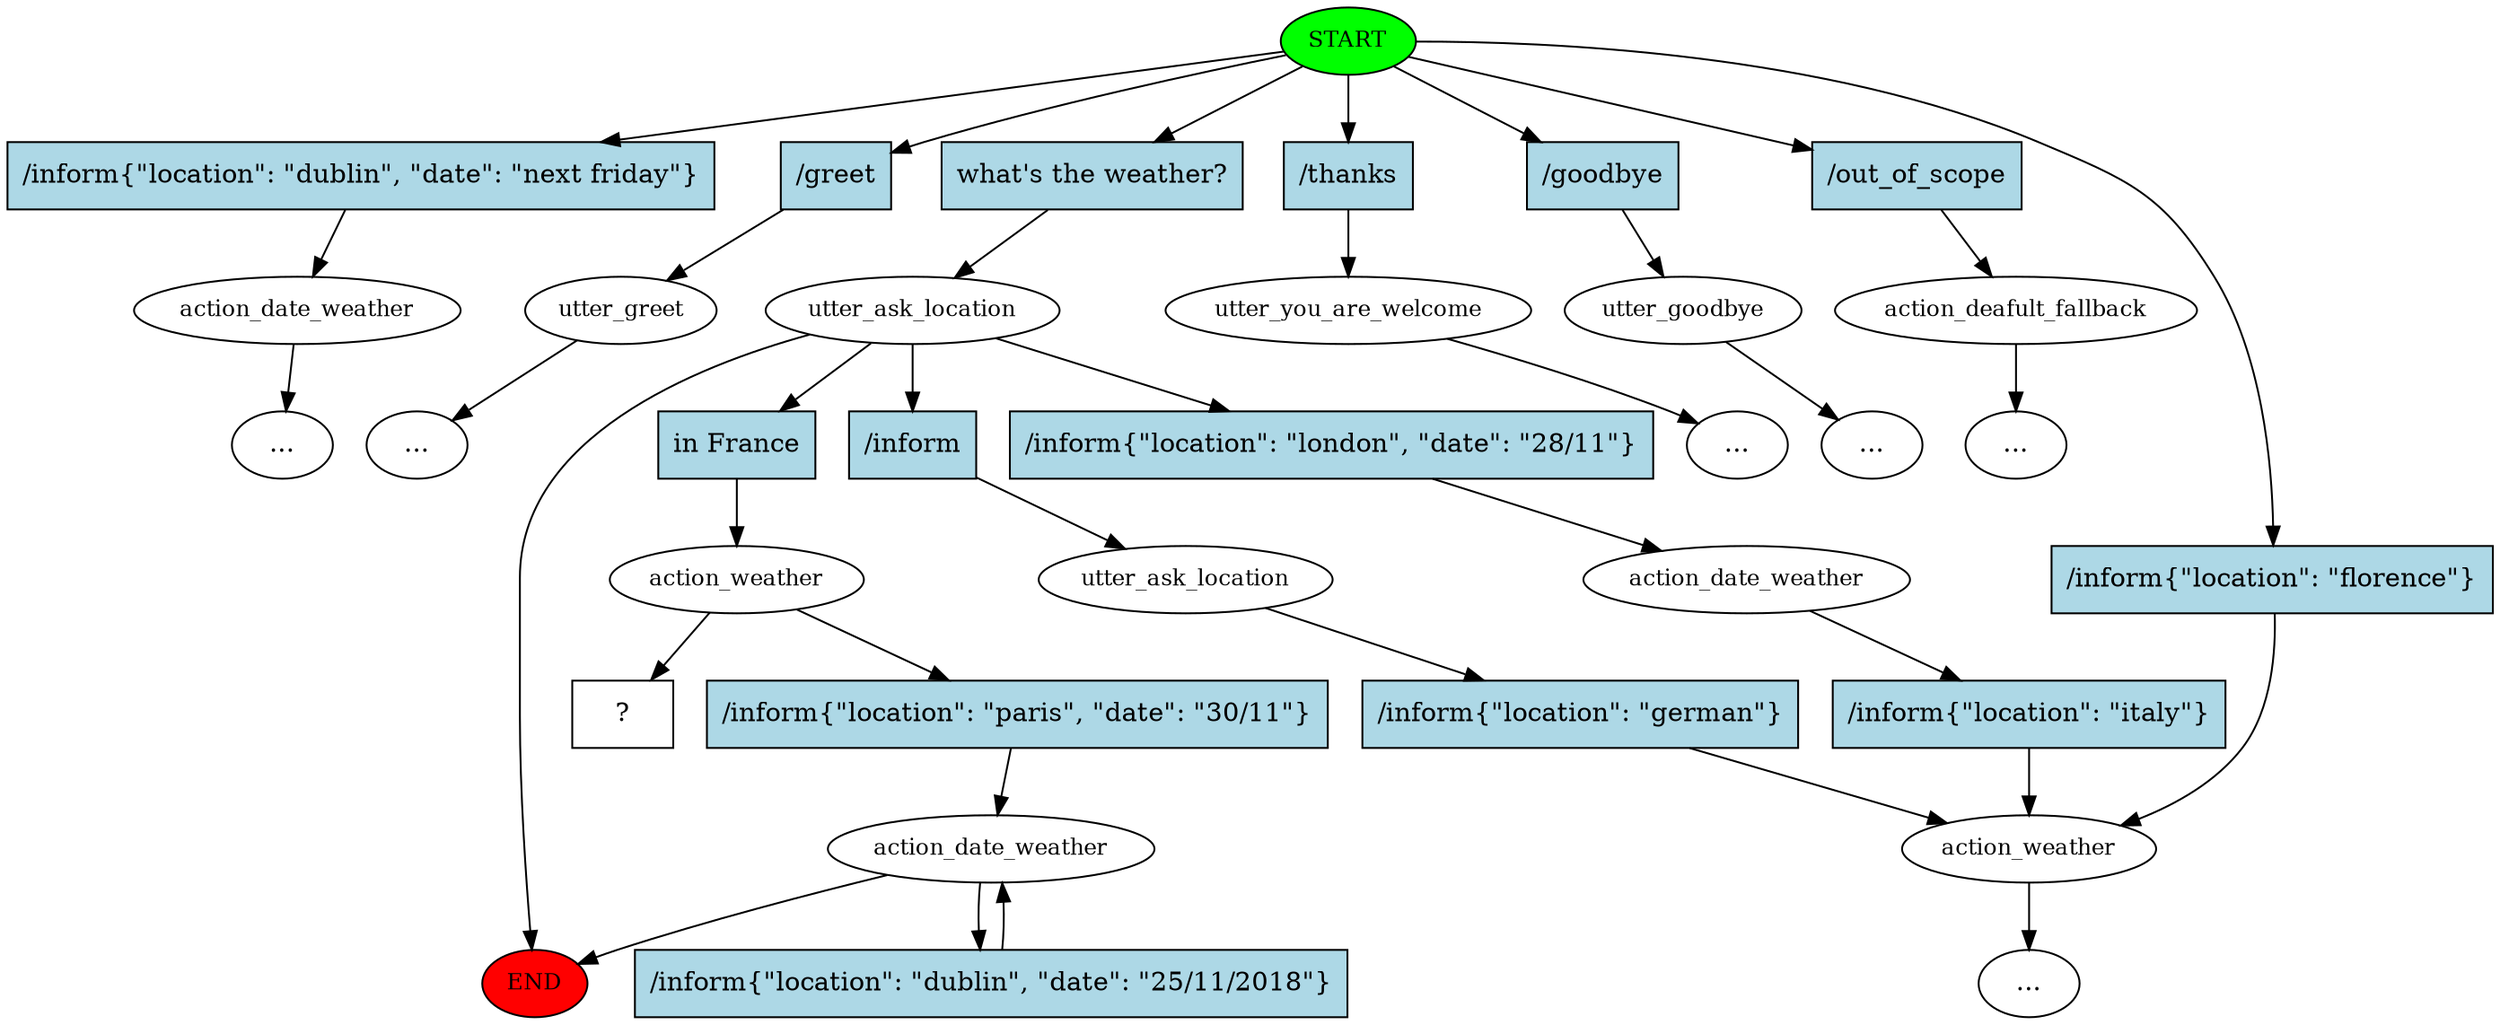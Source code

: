 digraph  {
0 [label=START, fillcolor=green, style=filled, fontsize=12, class="start active"];
"-1" [label=END, fillcolor=red, style=filled, fontsize=12, class=end];
1 [label=action_date_weather, fontsize=12, class=""];
2 [label=utter_greet, fontsize=12, class=""];
3 [label=utter_ask_location, fontsize=12, class=active];
4 [label=action_weather, fontsize=12, class=active];
5 [label=action_date_weather, fontsize=12, class=""];
6 [label=utter_you_are_welcome, fontsize=12, class=""];
"-5" [label="...", class=ellipsis];
7 [label=utter_goodbye, fontsize=12, class=""];
"-6" [label="...", class=ellipsis];
13 [label=action_deafult_fallback, fontsize=12, class=""];
"-8" [label="...", class=ellipsis];
15 [label=utter_ask_location, fontsize=12, class=""];
16 [label=action_weather, fontsize=12, class=""];
"-10" [label="...", class=ellipsis];
"-13" [label="...", class=ellipsis];
23 [label=action_date_weather, fontsize=12, class=""];
"-14" [label="...", class=ellipsis];
27 [label="  ?  ", shape=rect, class="intent dashed active"];
28 [label="/inform{\"location\": \"dublin\", \"date\": \"next friday\"}", shape=rect, style=filled, fillcolor=lightblue, class=intent];
29 [label="/greet", shape=rect, style=filled, fillcolor=lightblue, class=intent];
30 [label="what's the weather?", shape=rect, style=filled, fillcolor=lightblue, class="intent active"];
31 [label="/thanks", shape=rect, style=filled, fillcolor=lightblue, class=intent];
32 [label="/goodbye", shape=rect, style=filled, fillcolor=lightblue, class=intent];
33 [label="/out_of_scope", shape=rect, style=filled, fillcolor=lightblue, class=intent];
34 [label="/inform{\"location\": \"florence\"}", shape=rect, style=filled, fillcolor=lightblue, class=intent];
35 [label="in France", shape=rect, style=filled, fillcolor=lightblue, class="intent active"];
36 [label="/inform", shape=rect, style=filled, fillcolor=lightblue, class=intent];
37 [label="/inform{\"location\": \"london\", \"date\": \"28/11\"}", shape=rect, style=filled, fillcolor=lightblue, class=intent];
38 [label="/inform{\"location\": \"paris\", \"date\": \"30/11\"}", shape=rect, style=filled, fillcolor=lightblue, class=intent];
39 [label="/inform{\"location\": \"dublin\", \"date\": \"25/11/2018\"}", shape=rect, style=filled, fillcolor=lightblue, class=intent];
40 [label="/inform{\"location\": \"german\"}", shape=rect, style=filled, fillcolor=lightblue, class=intent];
41 [label="/inform{\"location\": \"italy\"}", shape=rect, style=filled, fillcolor=lightblue, class=intent];
0 -> 28  [key=0, class=""];
0 -> 29  [key=0, class=""];
0 -> 30  [key=0, class=active];
0 -> 31  [key=0, class=""];
0 -> 32  [key=0, class=""];
0 -> 33  [key=0, class=""];
0 -> 34  [key=0, class=""];
1 -> "-10"  [key=NONE, label="", class=""];
2 -> "-13"  [key=NONE, label="", class=""];
3 -> "-1"  [key=NONE, label="", class=""];
3 -> 35  [key=0, class=active];
3 -> 36  [key=0, class=""];
3 -> 37  [key=0, class=""];
4 -> 27  [key=NONE, label="", class=active];
4 -> 38  [key=0, class=""];
5 -> "-1"  [key=NONE, label="", class=""];
5 -> 39  [key=0, class=""];
6 -> "-5"  [key=NONE, label="", class=""];
7 -> "-6"  [key=NONE, label="", class=""];
13 -> "-8"  [key=NONE, label="", class=""];
15 -> 40  [key=0, class=""];
16 -> "-14"  [key=NONE, label="", class=""];
23 -> 41  [key=0, class=""];
28 -> 1  [key=0, class=""];
29 -> 2  [key=0, class=""];
30 -> 3  [key=0, class=active];
31 -> 6  [key=0, class=""];
32 -> 7  [key=0, class=""];
33 -> 13  [key=0, class=""];
34 -> 16  [key=0, class=""];
35 -> 4  [key=0, class=active];
36 -> 15  [key=0, class=""];
37 -> 23  [key=0, class=""];
38 -> 5  [key=0, class=""];
39 -> 5  [key=0, class=""];
40 -> 16  [key=0, class=""];
41 -> 16  [key=0, class=""];
}
